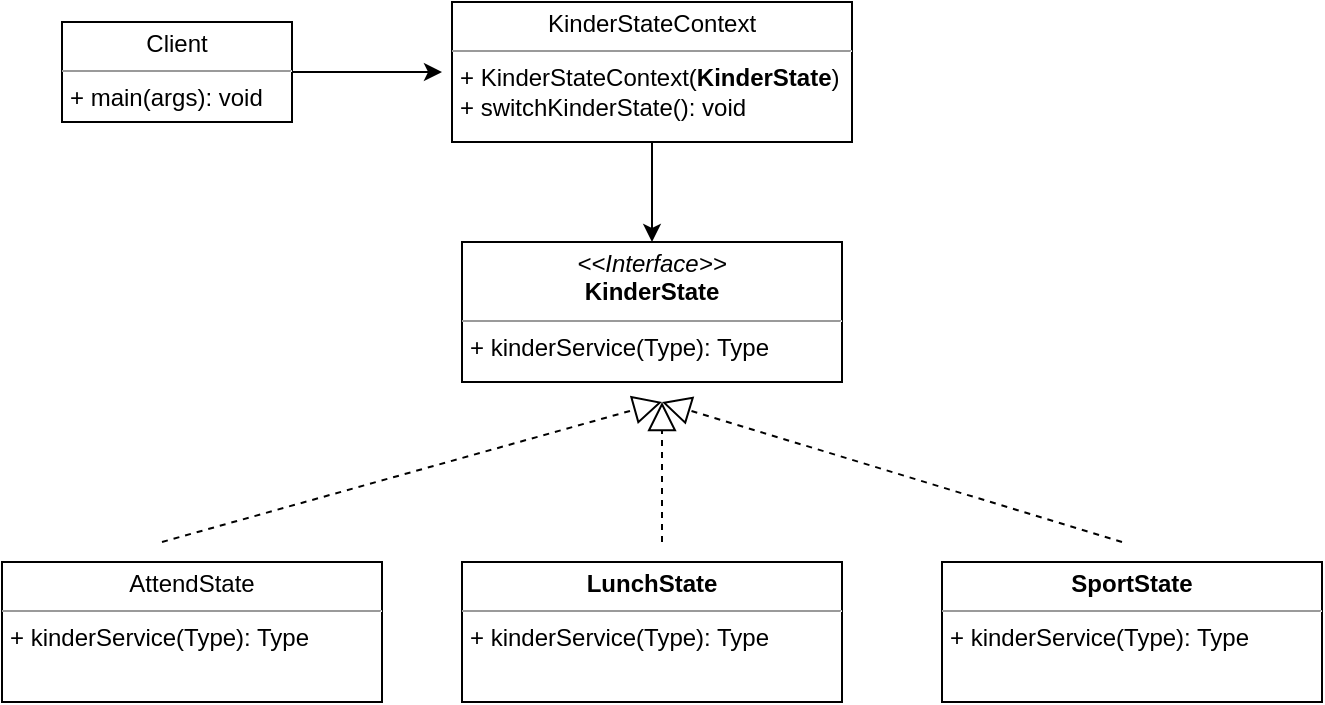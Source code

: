 <mxfile version="14.8.2" type="github">
  <diagram id="Ukr2MV5d9GE14xmqiCiJ" name="Page-1">
    <mxGraphModel dx="1038" dy="490" grid="1" gridSize="10" guides="1" tooltips="1" connect="1" arrows="1" fold="1" page="1" pageScale="1" pageWidth="850" pageHeight="1100" math="0" shadow="0">
      <root>
        <mxCell id="0" />
        <mxCell id="1" parent="0" />
        <mxCell id="ncAsSNo7nqLW7Y2UE0uZ-11" value="&lt;p style=&quot;margin: 0px ; margin-top: 4px ; text-align: center&quot;&gt;&lt;i&gt;&amp;lt;&amp;lt;Interface&amp;gt;&amp;gt;&lt;/i&gt;&lt;br&gt;&lt;b&gt;KinderState&lt;/b&gt;&lt;/p&gt;&lt;hr size=&quot;1&quot;&gt;&lt;p style=&quot;margin: 0px ; margin-left: 4px&quot;&gt;+ kinderService(Type): Type&lt;br&gt;&lt;/p&gt;" style="verticalAlign=top;align=left;overflow=fill;fontSize=12;fontFamily=Helvetica;html=1;" vertex="1" parent="1">
          <mxGeometry x="400" y="240" width="190" height="70" as="geometry" />
        </mxCell>
        <mxCell id="ncAsSNo7nqLW7Y2UE0uZ-13" value="&lt;p style=&quot;margin: 0px ; margin-top: 4px ; text-align: center&quot;&gt;AttendState&lt;br&gt;&lt;/p&gt;&lt;hr size=&quot;1&quot;&gt;&lt;p style=&quot;margin: 0px ; margin-left: 4px&quot;&gt;+ kinderService(Type): Type&lt;br&gt;&lt;/p&gt;" style="verticalAlign=top;align=left;overflow=fill;fontSize=12;fontFamily=Helvetica;html=1;" vertex="1" parent="1">
          <mxGeometry x="170" y="400" width="190" height="70" as="geometry" />
        </mxCell>
        <mxCell id="ncAsSNo7nqLW7Y2UE0uZ-14" value="&lt;p style=&quot;margin: 0px ; margin-top: 4px ; text-align: center&quot;&gt;&lt;b&gt;LunchState&lt;/b&gt;&lt;/p&gt;&lt;hr size=&quot;1&quot;&gt;&lt;p style=&quot;margin: 0px ; margin-left: 4px&quot;&gt;+ kinderService(Type): Type&lt;br&gt;&lt;/p&gt;" style="verticalAlign=top;align=left;overflow=fill;fontSize=12;fontFamily=Helvetica;html=1;" vertex="1" parent="1">
          <mxGeometry x="400" y="400" width="190" height="70" as="geometry" />
        </mxCell>
        <mxCell id="ncAsSNo7nqLW7Y2UE0uZ-15" value="&lt;p style=&quot;margin: 0px ; margin-top: 4px ; text-align: center&quot;&gt;&lt;b&gt;SportState&lt;/b&gt;&lt;/p&gt;&lt;hr size=&quot;1&quot;&gt;&lt;p style=&quot;margin: 0px ; margin-left: 4px&quot;&gt;+ kinderService(Type): Type&lt;br&gt;&lt;/p&gt;" style="verticalAlign=top;align=left;overflow=fill;fontSize=12;fontFamily=Helvetica;html=1;" vertex="1" parent="1">
          <mxGeometry x="640" y="400" width="190" height="70" as="geometry" />
        </mxCell>
        <mxCell id="ncAsSNo7nqLW7Y2UE0uZ-17" value="" style="endArrow=block;dashed=1;endFill=0;endSize=12;html=1;" edge="1" parent="1">
          <mxGeometry width="160" relative="1" as="geometry">
            <mxPoint x="250" y="390" as="sourcePoint" />
            <mxPoint x="500" y="320" as="targetPoint" />
          </mxGeometry>
        </mxCell>
        <mxCell id="ncAsSNo7nqLW7Y2UE0uZ-18" value="" style="endArrow=block;dashed=1;endFill=0;endSize=12;html=1;" edge="1" parent="1">
          <mxGeometry width="160" relative="1" as="geometry">
            <mxPoint x="500" y="390" as="sourcePoint" />
            <mxPoint x="500" y="320" as="targetPoint" />
          </mxGeometry>
        </mxCell>
        <mxCell id="ncAsSNo7nqLW7Y2UE0uZ-19" value="" style="endArrow=block;dashed=1;endFill=0;endSize=12;html=1;" edge="1" parent="1">
          <mxGeometry width="160" relative="1" as="geometry">
            <mxPoint x="730" y="390" as="sourcePoint" />
            <mxPoint x="500" y="320" as="targetPoint" />
          </mxGeometry>
        </mxCell>
        <mxCell id="ncAsSNo7nqLW7Y2UE0uZ-21" style="edgeStyle=orthogonalEdgeStyle;rounded=0;orthogonalLoop=1;jettySize=auto;html=1;" edge="1" parent="1" source="ncAsSNo7nqLW7Y2UE0uZ-20">
          <mxGeometry relative="1" as="geometry">
            <mxPoint x="495" y="240" as="targetPoint" />
          </mxGeometry>
        </mxCell>
        <mxCell id="ncAsSNo7nqLW7Y2UE0uZ-20" value="&lt;p style=&quot;margin: 0px ; margin-top: 4px ; text-align: center&quot;&gt;KinderStateContext&lt;br&gt;&lt;/p&gt;&lt;hr size=&quot;1&quot;&gt;&lt;p style=&quot;margin: 0px ; margin-left: 4px&quot;&gt;+&amp;nbsp;&lt;span style=&quot;text-align: center&quot;&gt;KinderStateContext&lt;/span&gt;(&lt;b style=&quot;text-align: center&quot;&gt;KinderState&lt;/b&gt;)&lt;br&gt;&lt;/p&gt;&lt;p style=&quot;margin: 0px ; margin-left: 4px&quot;&gt;+ switchKinderState(): void&lt;br&gt;&lt;/p&gt;" style="verticalAlign=top;align=left;overflow=fill;fontSize=12;fontFamily=Helvetica;html=1;" vertex="1" parent="1">
          <mxGeometry x="395" y="120" width="200" height="70" as="geometry" />
        </mxCell>
        <mxCell id="ncAsSNo7nqLW7Y2UE0uZ-23" style="edgeStyle=orthogonalEdgeStyle;rounded=0;orthogonalLoop=1;jettySize=auto;html=1;" edge="1" parent="1" source="ncAsSNo7nqLW7Y2UE0uZ-22">
          <mxGeometry relative="1" as="geometry">
            <mxPoint x="390" y="155" as="targetPoint" />
          </mxGeometry>
        </mxCell>
        <mxCell id="ncAsSNo7nqLW7Y2UE0uZ-22" value="&lt;p style=&quot;margin: 0px ; margin-top: 4px ; text-align: center&quot;&gt;Client&lt;/p&gt;&lt;hr size=&quot;1&quot;&gt;&lt;p style=&quot;margin: 0px ; margin-left: 4px&quot;&gt;&lt;span&gt;+ main(args): void&lt;/span&gt;&lt;br&gt;&lt;/p&gt;" style="verticalAlign=top;align=left;overflow=fill;fontSize=12;fontFamily=Helvetica;html=1;" vertex="1" parent="1">
          <mxGeometry x="200" y="130" width="115" height="50" as="geometry" />
        </mxCell>
      </root>
    </mxGraphModel>
  </diagram>
</mxfile>

